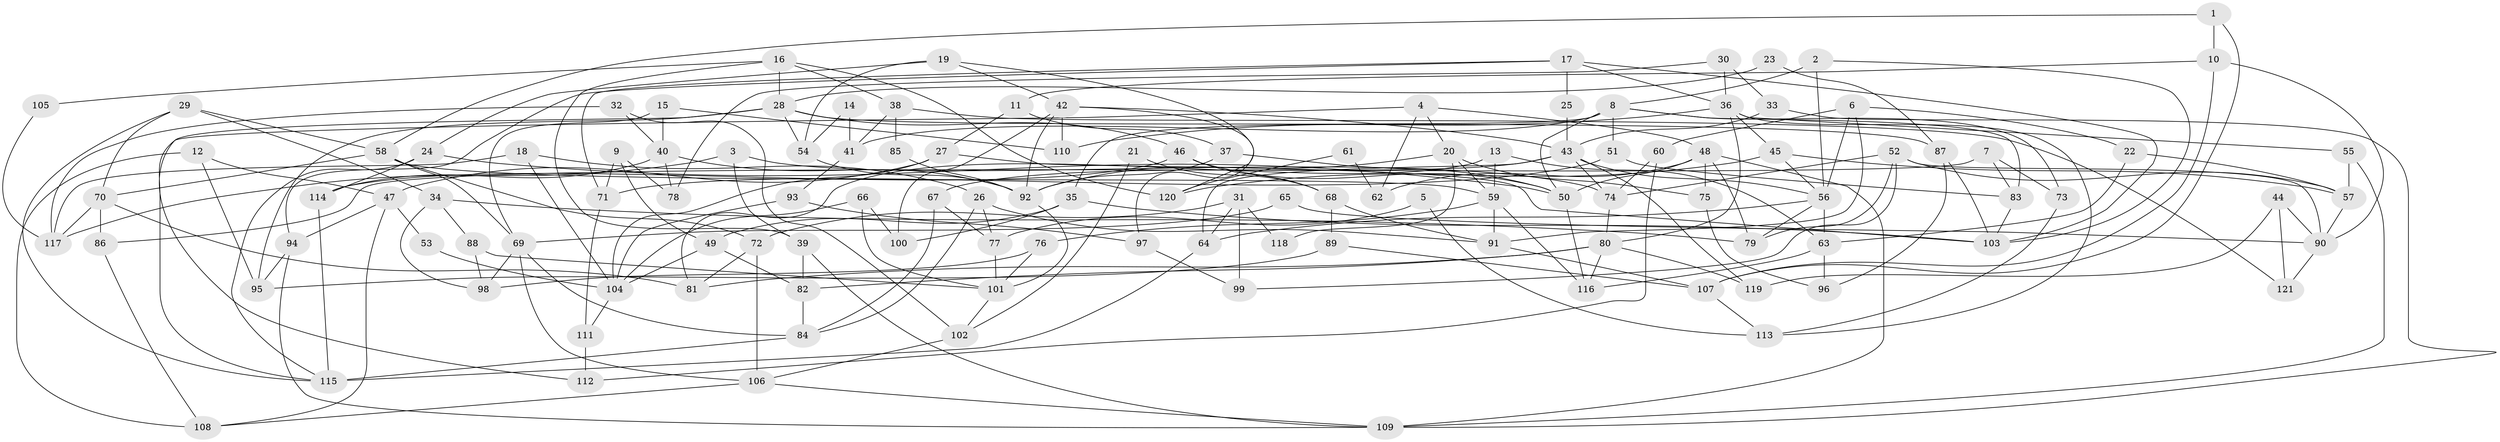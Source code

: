 // Generated by graph-tools (version 1.1) at 2025/02/03/09/25 03:02:13]
// undirected, 121 vertices, 242 edges
graph export_dot {
graph [start="1"]
  node [color=gray90,style=filled];
  1;
  2;
  3;
  4;
  5;
  6;
  7;
  8;
  9;
  10;
  11;
  12;
  13;
  14;
  15;
  16;
  17;
  18;
  19;
  20;
  21;
  22;
  23;
  24;
  25;
  26;
  27;
  28;
  29;
  30;
  31;
  32;
  33;
  34;
  35;
  36;
  37;
  38;
  39;
  40;
  41;
  42;
  43;
  44;
  45;
  46;
  47;
  48;
  49;
  50;
  51;
  52;
  53;
  54;
  55;
  56;
  57;
  58;
  59;
  60;
  61;
  62;
  63;
  64;
  65;
  66;
  67;
  68;
  69;
  70;
  71;
  72;
  73;
  74;
  75;
  76;
  77;
  78;
  79;
  80;
  81;
  82;
  83;
  84;
  85;
  86;
  87;
  88;
  89;
  90;
  91;
  92;
  93;
  94;
  95;
  96;
  97;
  98;
  99;
  100;
  101;
  102;
  103;
  104;
  105;
  106;
  107;
  108;
  109;
  110;
  111;
  112;
  113;
  114;
  115;
  116;
  117;
  118;
  119;
  120;
  121;
  1 -- 107;
  1 -- 10;
  1 -- 58;
  2 -- 103;
  2 -- 56;
  2 -- 8;
  3 -- 117;
  3 -- 74;
  3 -- 39;
  4 -- 48;
  4 -- 115;
  4 -- 20;
  4 -- 62;
  5 -- 113;
  5 -- 77;
  6 -- 91;
  6 -- 56;
  6 -- 22;
  6 -- 60;
  7 -- 73;
  7 -- 86;
  7 -- 83;
  8 -- 50;
  8 -- 35;
  8 -- 41;
  8 -- 51;
  8 -- 73;
  8 -- 83;
  9 -- 71;
  9 -- 49;
  9 -- 78;
  10 -- 90;
  10 -- 11;
  10 -- 107;
  11 -- 37;
  11 -- 27;
  12 -- 47;
  12 -- 95;
  12 -- 108;
  13 -- 81;
  13 -- 59;
  13 -- 63;
  14 -- 41;
  14 -- 54;
  15 -- 69;
  15 -- 110;
  15 -- 40;
  16 -- 28;
  16 -- 120;
  16 -- 38;
  16 -- 39;
  16 -- 105;
  17 -- 36;
  17 -- 94;
  17 -- 25;
  17 -- 71;
  17 -- 103;
  18 -- 104;
  18 -- 117;
  18 -- 26;
  19 -- 24;
  19 -- 42;
  19 -- 54;
  19 -- 97;
  20 -- 92;
  20 -- 59;
  20 -- 75;
  20 -- 118;
  21 -- 68;
  21 -- 102;
  22 -- 57;
  22 -- 63;
  23 -- 87;
  23 -- 28;
  24 -- 115;
  24 -- 114;
  24 -- 50;
  25 -- 43;
  26 -- 84;
  26 -- 77;
  26 -- 91;
  27 -- 103;
  27 -- 47;
  27 -- 104;
  28 -- 54;
  28 -- 46;
  28 -- 87;
  28 -- 95;
  28 -- 112;
  29 -- 34;
  29 -- 58;
  29 -- 70;
  29 -- 115;
  30 -- 33;
  30 -- 36;
  30 -- 78;
  31 -- 64;
  31 -- 72;
  31 -- 99;
  31 -- 118;
  32 -- 102;
  32 -- 40;
  32 -- 117;
  33 -- 109;
  33 -- 43;
  34 -- 79;
  34 -- 98;
  34 -- 88;
  35 -- 103;
  35 -- 49;
  35 -- 100;
  36 -- 80;
  36 -- 55;
  36 -- 45;
  36 -- 110;
  36 -- 113;
  37 -- 50;
  37 -- 92;
  38 -- 41;
  38 -- 85;
  38 -- 121;
  39 -- 82;
  39 -- 109;
  40 -- 78;
  40 -- 92;
  40 -- 114;
  41 -- 93;
  42 -- 43;
  42 -- 100;
  42 -- 92;
  42 -- 110;
  42 -- 120;
  43 -- 56;
  43 -- 64;
  43 -- 67;
  43 -- 74;
  43 -- 119;
  44 -- 119;
  44 -- 121;
  44 -- 90;
  45 -- 56;
  45 -- 57;
  45 -- 120;
  46 -- 114;
  46 -- 50;
  46 -- 68;
  47 -- 108;
  47 -- 94;
  47 -- 53;
  48 -- 75;
  48 -- 50;
  48 -- 62;
  48 -- 79;
  48 -- 109;
  49 -- 104;
  49 -- 82;
  50 -- 116;
  51 -- 83;
  51 -- 71;
  52 -- 74;
  52 -- 57;
  52 -- 79;
  52 -- 90;
  52 -- 99;
  53 -- 104;
  54 -- 92;
  55 -- 109;
  55 -- 57;
  56 -- 63;
  56 -- 79;
  56 -- 64;
  57 -- 90;
  58 -- 59;
  58 -- 69;
  58 -- 70;
  58 -- 72;
  59 -- 76;
  59 -- 91;
  59 -- 116;
  60 -- 74;
  60 -- 112;
  61 -- 62;
  61 -- 120;
  63 -- 96;
  63 -- 116;
  64 -- 115;
  65 -- 69;
  65 -- 90;
  66 -- 101;
  66 -- 104;
  66 -- 100;
  67 -- 84;
  67 -- 77;
  68 -- 91;
  68 -- 89;
  69 -- 106;
  69 -- 84;
  69 -- 98;
  70 -- 81;
  70 -- 86;
  70 -- 117;
  71 -- 111;
  72 -- 81;
  72 -- 106;
  73 -- 113;
  74 -- 80;
  75 -- 96;
  76 -- 101;
  76 -- 98;
  77 -- 101;
  80 -- 116;
  80 -- 82;
  80 -- 81;
  80 -- 119;
  82 -- 84;
  83 -- 103;
  84 -- 115;
  85 -- 92;
  86 -- 108;
  87 -- 103;
  87 -- 96;
  88 -- 101;
  88 -- 98;
  89 -- 107;
  89 -- 95;
  90 -- 121;
  91 -- 107;
  92 -- 101;
  93 -- 104;
  93 -- 97;
  94 -- 95;
  94 -- 109;
  97 -- 99;
  101 -- 102;
  102 -- 106;
  104 -- 111;
  105 -- 117;
  106 -- 109;
  106 -- 108;
  107 -- 113;
  111 -- 112;
  114 -- 115;
}
